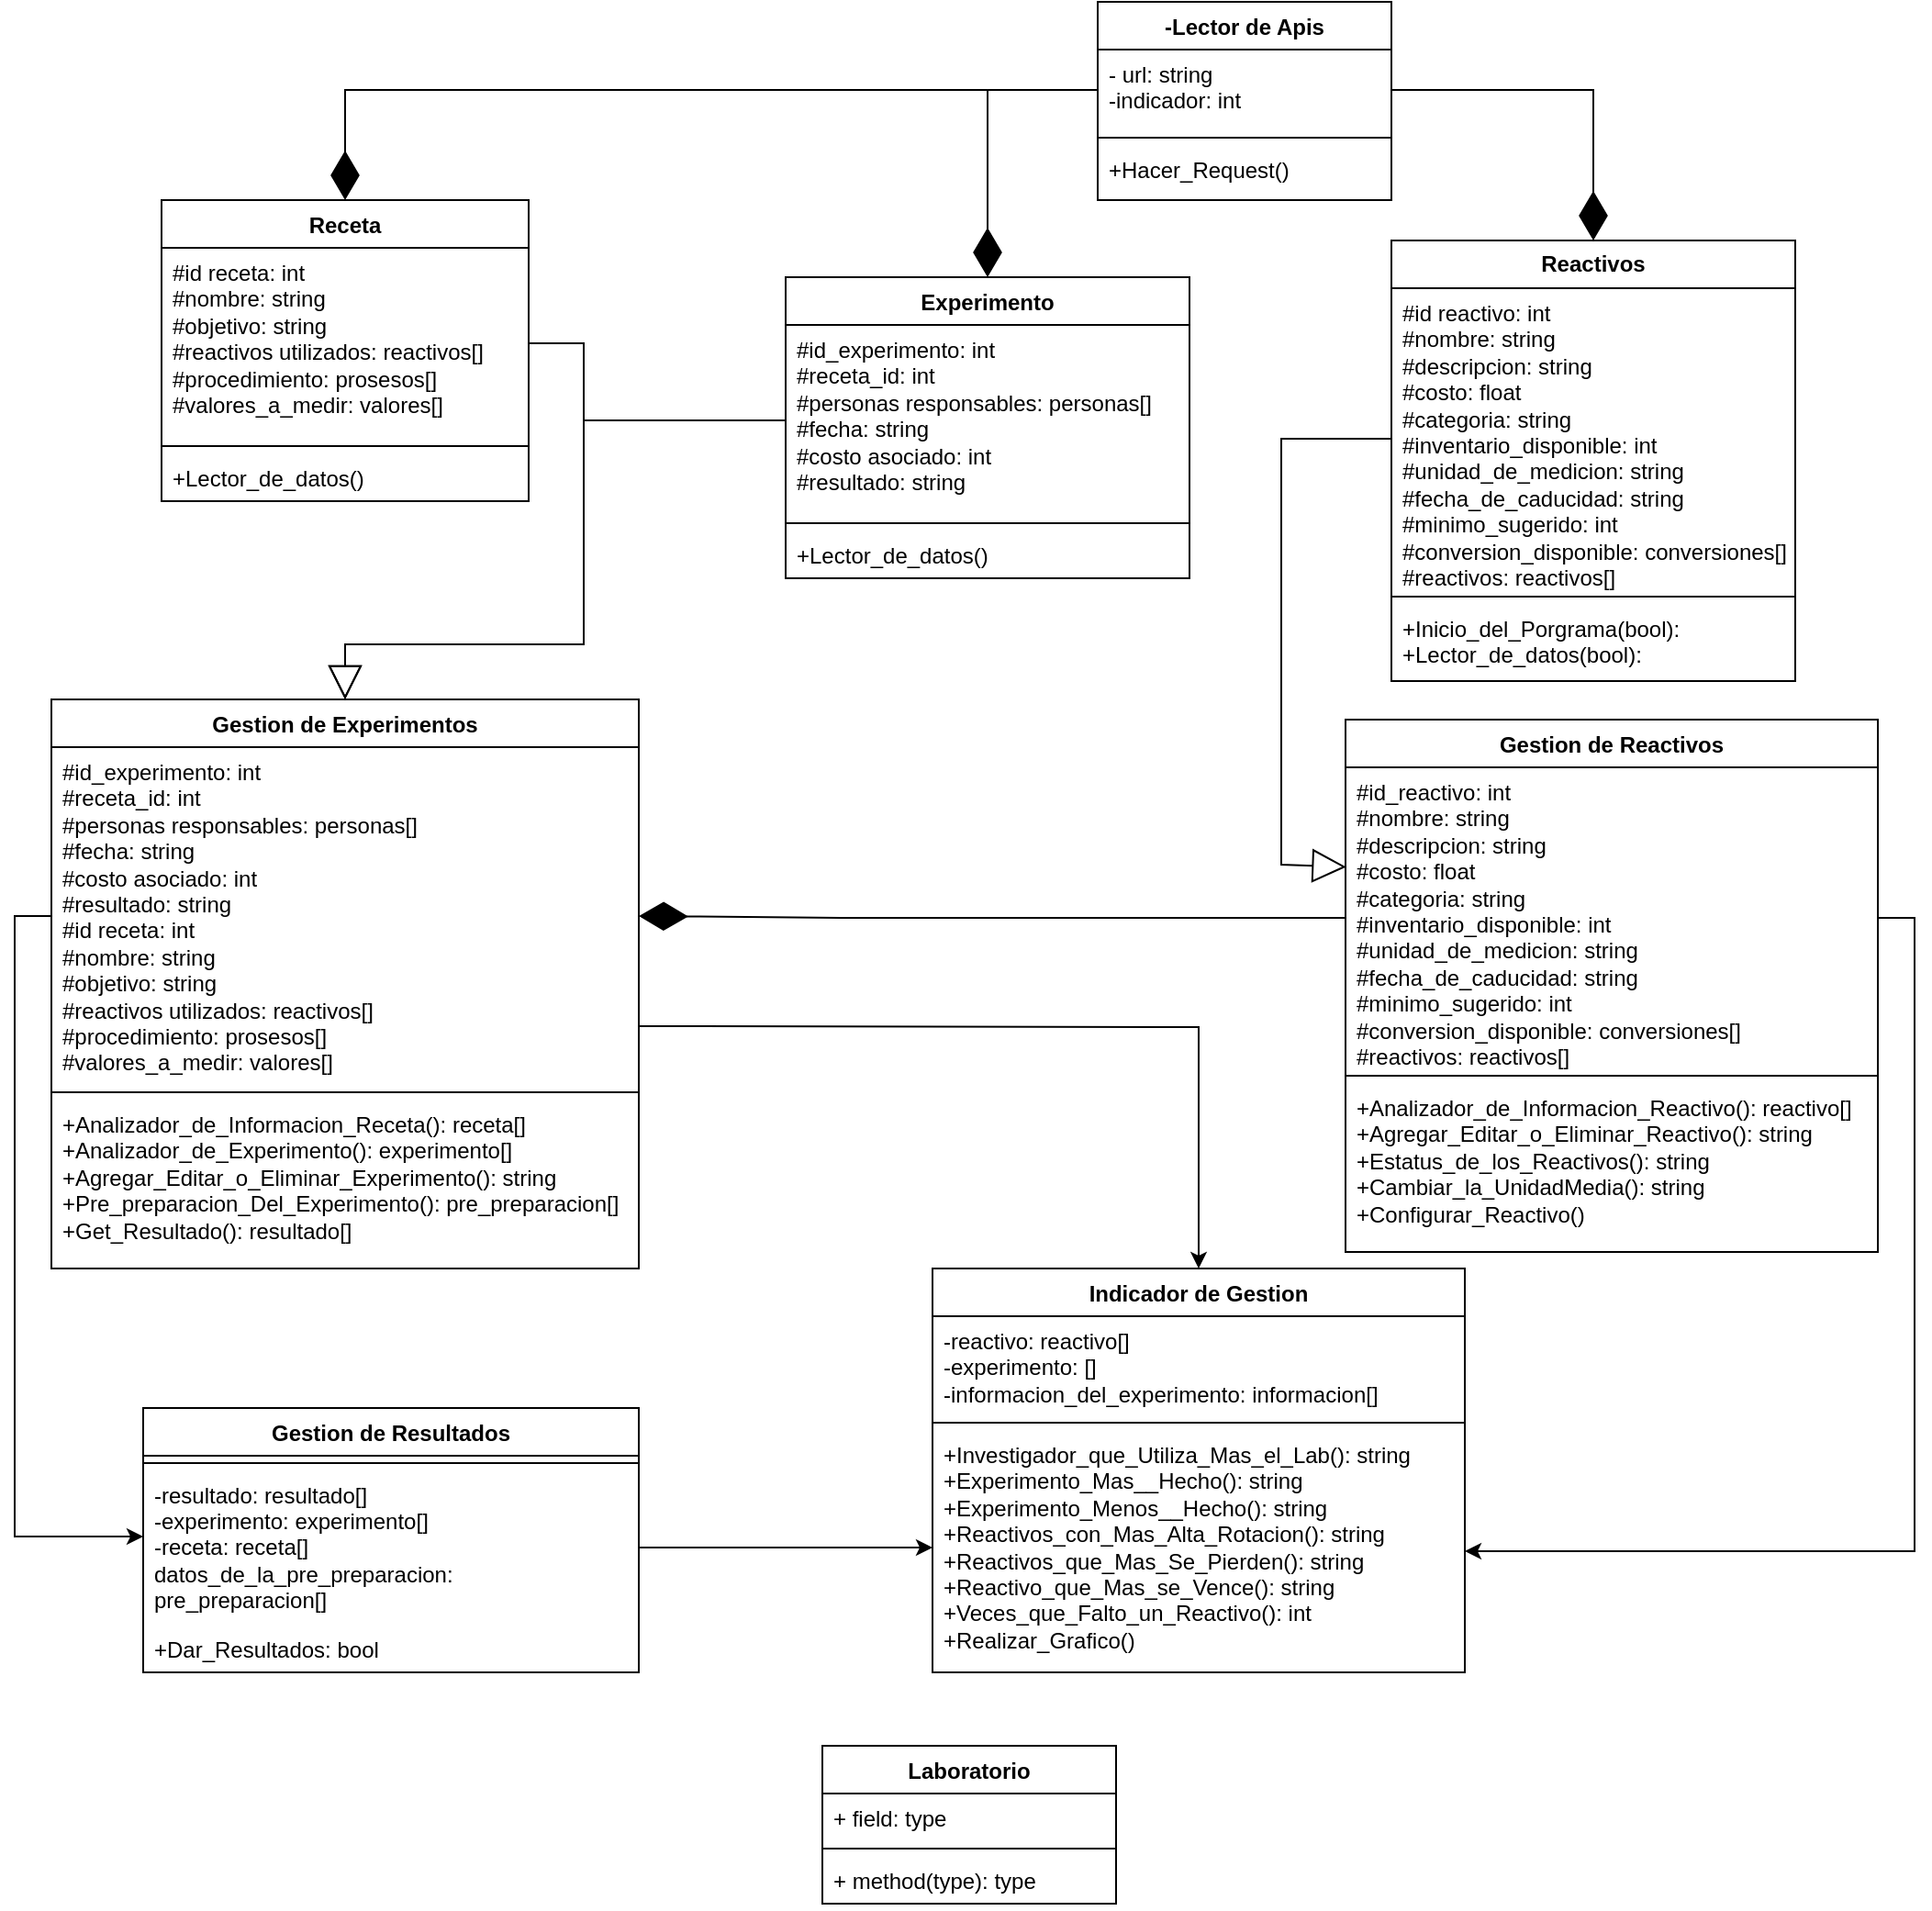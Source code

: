 <mxfile version="26.1.0">
  <diagram id="C5RBs43oDa-KdzZeNtuy" name="Page-1">
    <mxGraphModel dx="1434" dy="1907" grid="1" gridSize="10" guides="1" tooltips="1" connect="1" arrows="1" fold="1" page="1" pageScale="1" pageWidth="827" pageHeight="1169" math="0" shadow="0">
      <root>
        <mxCell id="WIyWlLk6GJQsqaUBKTNV-0" />
        <mxCell id="WIyWlLk6GJQsqaUBKTNV-1" parent="WIyWlLk6GJQsqaUBKTNV-0" />
        <mxCell id="yadymEA7RUQ70bokF_j9-36" value="-Lector de Apis" style="swimlane;fontStyle=1;align=center;verticalAlign=top;childLayout=stackLayout;horizontal=1;startSize=26;horizontalStack=0;resizeParent=1;resizeParentMax=0;resizeLast=0;collapsible=1;marginBottom=0;whiteSpace=wrap;html=1;" parent="WIyWlLk6GJQsqaUBKTNV-1" vertex="1">
          <mxGeometry x="900" y="-1120" width="160" height="108" as="geometry" />
        </mxCell>
        <mxCell id="yadymEA7RUQ70bokF_j9-41" value="- url: string&lt;div&gt;-indicador: int&lt;/div&gt;" style="text;strokeColor=none;fillColor=none;align=left;verticalAlign=top;spacingLeft=4;spacingRight=4;overflow=hidden;rotatable=0;points=[[0,0.5],[1,0.5]];portConstraint=eastwest;whiteSpace=wrap;html=1;" parent="yadymEA7RUQ70bokF_j9-36" vertex="1">
          <mxGeometry y="26" width="160" height="44" as="geometry" />
        </mxCell>
        <mxCell id="yadymEA7RUQ70bokF_j9-38" value="" style="line;strokeWidth=1;fillColor=none;align=left;verticalAlign=middle;spacingTop=-1;spacingLeft=3;spacingRight=3;rotatable=0;labelPosition=right;points=[];portConstraint=eastwest;strokeColor=inherit;" parent="yadymEA7RUQ70bokF_j9-36" vertex="1">
          <mxGeometry y="70" width="160" height="8" as="geometry" />
        </mxCell>
        <mxCell id="yadymEA7RUQ70bokF_j9-39" value="+Hacer_Request()" style="text;strokeColor=none;fillColor=none;align=left;verticalAlign=top;spacingLeft=4;spacingRight=4;overflow=hidden;rotatable=0;points=[[0,0.5],[1,0.5]];portConstraint=eastwest;whiteSpace=wrap;html=1;" parent="yadymEA7RUQ70bokF_j9-36" vertex="1">
          <mxGeometry y="78" width="160" height="30" as="geometry" />
        </mxCell>
        <mxCell id="yadymEA7RUQ70bokF_j9-47" value="Gestion de Reactivos" style="swimlane;fontStyle=1;align=center;verticalAlign=top;childLayout=stackLayout;horizontal=1;startSize=26;horizontalStack=0;resizeParent=1;resizeParentMax=0;resizeLast=0;collapsible=1;marginBottom=0;whiteSpace=wrap;html=1;" parent="WIyWlLk6GJQsqaUBKTNV-1" vertex="1">
          <mxGeometry x="1035" y="-729" width="290" height="290" as="geometry" />
        </mxCell>
        <mxCell id="os_pkaWNRZKT6Vy84ycI-0" value="&lt;div&gt;#id_reactivo: int&lt;/div&gt;&lt;div&gt;#nombre: string&lt;/div&gt;&lt;div&gt;#descripcion: string&lt;/div&gt;&lt;div&gt;#costo: float&lt;/div&gt;&lt;div&gt;#categoria: string&lt;/div&gt;&lt;div&gt;#inventario_disponible: int&lt;/div&gt;&lt;div&gt;#unidad_de_medicion: string&lt;/div&gt;&lt;div&gt;#fecha_de_caducidad: string&lt;/div&gt;&lt;div&gt;#minimo_sugerido: int&lt;/div&gt;&lt;div&gt;#conversion_disponible: conversiones[]&lt;/div&gt;&lt;div&gt;#reactivos: reactivos[]&lt;/div&gt;" style="text;strokeColor=none;fillColor=none;align=left;verticalAlign=top;spacingLeft=4;spacingRight=4;overflow=hidden;rotatable=0;points=[[0,0.5],[1,0.5]];portConstraint=eastwest;whiteSpace=wrap;html=1;" parent="yadymEA7RUQ70bokF_j9-47" vertex="1">
          <mxGeometry y="26" width="290" height="164" as="geometry" />
        </mxCell>
        <mxCell id="yadymEA7RUQ70bokF_j9-49" value="" style="line;strokeWidth=1;fillColor=none;align=left;verticalAlign=middle;spacingTop=-1;spacingLeft=3;spacingRight=3;rotatable=0;labelPosition=right;points=[];portConstraint=eastwest;strokeColor=inherit;" parent="yadymEA7RUQ70bokF_j9-47" vertex="1">
          <mxGeometry y="190" width="290" height="8" as="geometry" />
        </mxCell>
        <mxCell id="yadymEA7RUQ70bokF_j9-50" value="&lt;div&gt;+Analizador_de_Informacion_Reactivo(): reactivo[]&lt;/div&gt;+Agregar_Editar_o_Eliminar_Reactivo(): string&lt;div&gt;+Estatus_de_los_Reactivos(): string&lt;/div&gt;&lt;div&gt;&lt;span style=&quot;background-color: transparent; color: light-dark(rgb(0, 0, 0), rgb(255, 255, 255));&quot;&gt;+Cambiar_la_UnidadMedia(): string&lt;/span&gt;&lt;/div&gt;&lt;div&gt;&lt;span style=&quot;background-color: transparent; color: light-dark(rgb(0, 0, 0), rgb(255, 255, 255));&quot;&gt;+Configurar_Reactivo()&lt;/span&gt;&lt;/div&gt;" style="text;strokeColor=none;fillColor=none;align=left;verticalAlign=top;spacingLeft=4;spacingRight=4;overflow=hidden;rotatable=0;points=[[0,0.5],[1,0.5]];portConstraint=eastwest;whiteSpace=wrap;html=1;" parent="yadymEA7RUQ70bokF_j9-47" vertex="1">
          <mxGeometry y="198" width="290" height="92" as="geometry" />
        </mxCell>
        <mxCell id="yadymEA7RUQ70bokF_j9-51" value="Gestion de Experimentos" style="swimlane;fontStyle=1;align=center;verticalAlign=top;childLayout=stackLayout;horizontal=1;startSize=26;horizontalStack=0;resizeParent=1;resizeParentMax=0;resizeLast=0;collapsible=1;marginBottom=0;whiteSpace=wrap;html=1;" parent="WIyWlLk6GJQsqaUBKTNV-1" vertex="1">
          <mxGeometry x="330" y="-740" width="320" height="310" as="geometry" />
        </mxCell>
        <mxCell id="yyuxzGuzA3rOYkuHmAD6-1" value="#id_experimento: int&lt;div&gt;#receta_id: int&lt;/div&gt;&lt;div&gt;#personas responsables: personas[]&lt;/div&gt;&lt;div&gt;#fecha: string&lt;/div&gt;&lt;div&gt;#costo asociado: int&lt;/div&gt;&lt;div&gt;#resultado: string&lt;/div&gt;&lt;div&gt;#id receta: int&lt;div&gt;#nombre: string&lt;/div&gt;&lt;div&gt;#objetivo: string&lt;/div&gt;&lt;div&gt;#reactivos utilizados: reactivos[]&lt;/div&gt;&lt;div&gt;#procedimiento: prosesos[]&lt;/div&gt;&lt;div&gt;#valores_a_medir: valores[]&lt;/div&gt;&lt;/div&gt;" style="text;strokeColor=none;fillColor=none;align=left;verticalAlign=top;spacingLeft=4;spacingRight=4;overflow=hidden;rotatable=0;points=[[0,0.5],[1,0.5]];portConstraint=eastwest;whiteSpace=wrap;html=1;" parent="yadymEA7RUQ70bokF_j9-51" vertex="1">
          <mxGeometry y="26" width="320" height="184" as="geometry" />
        </mxCell>
        <mxCell id="yadymEA7RUQ70bokF_j9-53" value="" style="line;strokeWidth=1;fillColor=none;align=left;verticalAlign=middle;spacingTop=-1;spacingLeft=3;spacingRight=3;rotatable=0;labelPosition=right;points=[];portConstraint=eastwest;strokeColor=inherit;" parent="yadymEA7RUQ70bokF_j9-51" vertex="1">
          <mxGeometry y="210" width="320" height="8" as="geometry" />
        </mxCell>
        <mxCell id="os_pkaWNRZKT6Vy84ycI-11" value="+Analizador_de_Informacion_Receta(): receta[]&lt;div&gt;+Analizador_de_Experimento(): experimento[]&lt;/div&gt;&lt;div&gt;+Agregar_Editar_o_Eliminar_Experimento(): string&lt;/div&gt;&lt;div&gt;+Pre_preparacion_Del_Experimento(): pre_preparacion[]&lt;/div&gt;&lt;div&gt;+Get_Resultado(): resultado[]&lt;/div&gt;" style="text;strokeColor=none;fillColor=none;align=left;verticalAlign=top;spacingLeft=4;spacingRight=4;overflow=hidden;rotatable=0;points=[[0,0.5],[1,0.5]];portConstraint=eastwest;whiteSpace=wrap;html=1;" parent="yadymEA7RUQ70bokF_j9-51" vertex="1">
          <mxGeometry y="218" width="320" height="92" as="geometry" />
        </mxCell>
        <mxCell id="yadymEA7RUQ70bokF_j9-55" value="Gestion de Resultados" style="swimlane;fontStyle=1;align=center;verticalAlign=top;childLayout=stackLayout;horizontal=1;startSize=26;horizontalStack=0;resizeParent=1;resizeParentMax=0;resizeLast=0;collapsible=1;marginBottom=0;whiteSpace=wrap;html=1;" parent="WIyWlLk6GJQsqaUBKTNV-1" vertex="1">
          <mxGeometry x="380" y="-354" width="270" height="144" as="geometry" />
        </mxCell>
        <mxCell id="yadymEA7RUQ70bokF_j9-57" value="" style="line;strokeWidth=1;fillColor=none;align=left;verticalAlign=middle;spacingTop=-1;spacingLeft=3;spacingRight=3;rotatable=0;labelPosition=right;points=[];portConstraint=eastwest;strokeColor=inherit;" parent="yadymEA7RUQ70bokF_j9-55" vertex="1">
          <mxGeometry y="26" width="270" height="8" as="geometry" />
        </mxCell>
        <mxCell id="aQ2S5EROAXTRbDWwuNqQ-2" value="-resultado: resultado[]&lt;div&gt;-experimento: experimento[]&lt;/div&gt;&lt;div&gt;-receta: receta[]&lt;/div&gt;&lt;div&gt;datos_de_la_pre_preparacion: pre_preparacion[]&lt;/div&gt;" style="text;strokeColor=none;fillColor=none;align=left;verticalAlign=middle;spacingLeft=4;spacingRight=4;overflow=hidden;points=[[0,0.5],[1,0.5]];portConstraint=eastwest;rotatable=0;whiteSpace=wrap;html=1;" parent="yadymEA7RUQ70bokF_j9-55" vertex="1">
          <mxGeometry y="34" width="270" height="84" as="geometry" />
        </mxCell>
        <mxCell id="yadymEA7RUQ70bokF_j9-58" value="+Dar_Resultados: bool" style="text;strokeColor=none;fillColor=none;align=left;verticalAlign=top;spacingLeft=4;spacingRight=4;overflow=hidden;rotatable=0;points=[[0,0.5],[1,0.5]];portConstraint=eastwest;whiteSpace=wrap;html=1;" parent="yadymEA7RUQ70bokF_j9-55" vertex="1">
          <mxGeometry y="118" width="270" height="26" as="geometry" />
        </mxCell>
        <mxCell id="yadymEA7RUQ70bokF_j9-59" value="Indicador de Gestion" style="swimlane;fontStyle=1;align=center;verticalAlign=top;childLayout=stackLayout;horizontal=1;startSize=26;horizontalStack=0;resizeParent=1;resizeParentMax=0;resizeLast=0;collapsible=1;marginBottom=0;whiteSpace=wrap;html=1;" parent="WIyWlLk6GJQsqaUBKTNV-1" vertex="1">
          <mxGeometry x="810" y="-430" width="290" height="220" as="geometry" />
        </mxCell>
        <mxCell id="yadymEA7RUQ70bokF_j9-60" value="-reactivo: reactivo[]&lt;div&gt;-experimento: []&lt;/div&gt;&lt;div&gt;-informacion_del_experimento: informacion[]&lt;/div&gt;" style="text;strokeColor=none;fillColor=none;align=left;verticalAlign=top;spacingLeft=4;spacingRight=4;overflow=hidden;rotatable=0;points=[[0,0.5],[1,0.5]];portConstraint=eastwest;whiteSpace=wrap;html=1;" parent="yadymEA7RUQ70bokF_j9-59" vertex="1">
          <mxGeometry y="26" width="290" height="54" as="geometry" />
        </mxCell>
        <mxCell id="yadymEA7RUQ70bokF_j9-61" value="" style="line;strokeWidth=1;fillColor=none;align=left;verticalAlign=middle;spacingTop=-1;spacingLeft=3;spacingRight=3;rotatable=0;labelPosition=right;points=[];portConstraint=eastwest;strokeColor=inherit;" parent="yadymEA7RUQ70bokF_j9-59" vertex="1">
          <mxGeometry y="80" width="290" height="8" as="geometry" />
        </mxCell>
        <mxCell id="yadymEA7RUQ70bokF_j9-62" value="+Investigador_que_Utiliza_Mas_el_Lab(): string&lt;div&gt;+Experimento_Mas__Hecho(): string&lt;/div&gt;&lt;div&gt;&lt;div&gt;+Experimento_Menos__Hecho(): string&lt;/div&gt;&lt;div&gt;+Reactivos_con_Mas_Alta_Rotacion(): string&lt;/div&gt;&lt;div&gt;+Reactivos_que_Mas_Se_Pierden(): string&lt;/div&gt;&lt;div&gt;+Reactivo_que_Mas_se_Vence(): string&lt;/div&gt;&lt;div&gt;+Veces_que_Falto_un_Reactivo(): int&lt;/div&gt;&lt;div&gt;+Realizar_Grafico()&lt;/div&gt;&lt;div&gt;&lt;br&gt;&lt;/div&gt;&lt;/div&gt;" style="text;strokeColor=none;fillColor=none;align=left;verticalAlign=top;spacingLeft=4;spacingRight=4;overflow=hidden;rotatable=0;points=[[0,0.5],[1,0.5]];portConstraint=eastwest;whiteSpace=wrap;html=1;" parent="yadymEA7RUQ70bokF_j9-59" vertex="1">
          <mxGeometry y="88" width="290" height="132" as="geometry" />
        </mxCell>
        <mxCell id="yadymEA7RUQ70bokF_j9-76" value="&lt;b&gt;Reactivos&lt;/b&gt;" style="swimlane;fontStyle=0;childLayout=stackLayout;horizontal=1;startSize=26;fillColor=none;horizontalStack=0;resizeParent=1;resizeParentMax=0;resizeLast=0;collapsible=1;marginBottom=0;whiteSpace=wrap;html=1;shadow=0;" parent="WIyWlLk6GJQsqaUBKTNV-1" vertex="1">
          <mxGeometry x="1060" y="-990" width="220" height="240" as="geometry" />
        </mxCell>
        <mxCell id="yadymEA7RUQ70bokF_j9-48" value="&lt;div&gt;#id reactivo: int&lt;/div&gt;&lt;div&gt;#nombre: string&lt;/div&gt;&lt;div&gt;#descripcion: string&lt;/div&gt;&lt;div&gt;#costo: float&lt;/div&gt;&lt;div&gt;#categoria: string&lt;/div&gt;&lt;div&gt;#inventario_disponible: int&lt;/div&gt;&lt;div&gt;#unidad_de_medicion: string&lt;/div&gt;&lt;div&gt;#fecha_de_caducidad: string&lt;/div&gt;&lt;div&gt;#minimo_sugerido: int&lt;/div&gt;&lt;div&gt;#conversion_disponible: conversiones[]&lt;/div&gt;&lt;div&gt;#reactivos: reactivos[]&lt;/div&gt;" style="text;strokeColor=none;fillColor=none;align=left;verticalAlign=top;spacingLeft=4;spacingRight=4;overflow=hidden;rotatable=0;points=[[0,0.5],[1,0.5]];portConstraint=eastwest;whiteSpace=wrap;html=1;" parent="yadymEA7RUQ70bokF_j9-76" vertex="1">
          <mxGeometry y="26" width="220" height="164" as="geometry" />
        </mxCell>
        <mxCell id="t76l17fFvI520k2RQgG0-10" value="" style="line;strokeWidth=1;fillColor=none;align=left;verticalAlign=middle;spacingTop=-1;spacingLeft=3;spacingRight=3;rotatable=0;labelPosition=right;points=[];portConstraint=eastwest;strokeColor=inherit;" parent="yadymEA7RUQ70bokF_j9-76" vertex="1">
          <mxGeometry y="190" width="220" height="8" as="geometry" />
        </mxCell>
        <mxCell id="t76l17fFvI520k2RQgG0-11" value="&lt;div&gt;+Inicio_del_Porgrama(bool):&lt;/div&gt;+Lector_de_datos(bool):" style="text;strokeColor=none;fillColor=none;align=left;verticalAlign=top;spacingLeft=4;spacingRight=4;overflow=hidden;rotatable=0;points=[[0,0.5],[1,0.5]];portConstraint=eastwest;whiteSpace=wrap;html=1;" parent="yadymEA7RUQ70bokF_j9-76" vertex="1">
          <mxGeometry y="198" width="220" height="42" as="geometry" />
        </mxCell>
        <mxCell id="yyuxzGuzA3rOYkuHmAD6-4" value="" style="endArrow=block;endSize=16;endFill=0;html=1;rounded=0;exitX=1;exitY=0.5;exitDx=0;exitDy=0;entryX=0.5;entryY=0;entryDx=0;entryDy=0;" parent="WIyWlLk6GJQsqaUBKTNV-1" source="yadymEA7RUQ70bokF_j9-83" target="yadymEA7RUQ70bokF_j9-51" edge="1">
          <mxGeometry width="160" relative="1" as="geometry">
            <mxPoint x="250" y="-830" as="sourcePoint" />
            <mxPoint x="410" y="-830" as="targetPoint" />
            <Array as="points">
              <mxPoint x="620" y="-934" />
              <mxPoint x="620" y="-770" />
              <mxPoint x="490" y="-770" />
            </Array>
          </mxGeometry>
        </mxCell>
        <mxCell id="yyuxzGuzA3rOYkuHmAD6-5" value="" style="endArrow=block;endSize=16;endFill=0;html=1;rounded=0;exitX=0;exitY=0.5;exitDx=0;exitDy=0;entryX=0.5;entryY=0;entryDx=0;entryDy=0;" parent="WIyWlLk6GJQsqaUBKTNV-1" source="yadymEA7RUQ70bokF_j9-85" target="yadymEA7RUQ70bokF_j9-51" edge="1">
          <mxGeometry width="160" relative="1" as="geometry">
            <mxPoint x="610" y="-930" as="sourcePoint" />
            <mxPoint x="590" y="-810" as="targetPoint" />
            <Array as="points">
              <mxPoint x="620" y="-892" />
              <mxPoint x="620" y="-770" />
              <mxPoint x="490" y="-770" />
            </Array>
          </mxGeometry>
        </mxCell>
        <mxCell id="t76l17fFvI520k2RQgG0-0" value="Receta" style="swimlane;fontStyle=1;align=center;verticalAlign=top;childLayout=stackLayout;horizontal=1;startSize=26;horizontalStack=0;resizeParent=1;resizeParentMax=0;resizeLast=0;collapsible=1;marginBottom=0;whiteSpace=wrap;html=1;" parent="WIyWlLk6GJQsqaUBKTNV-1" vertex="1">
          <mxGeometry x="390" y="-1012" width="200" height="164" as="geometry" />
        </mxCell>
        <mxCell id="yadymEA7RUQ70bokF_j9-83" value="#id receta: int&lt;div&gt;#nombre: string&lt;/div&gt;&lt;div&gt;#objetivo: string&lt;/div&gt;&lt;div&gt;#reactivos utilizados: reactivos[]&lt;/div&gt;&lt;div&gt;#procedimiento: prosesos[]&lt;/div&gt;&lt;div&gt;#valores_a_medir: valores[]&lt;/div&gt;" style="text;strokeColor=none;fillColor=none;align=left;verticalAlign=top;spacingLeft=4;spacingRight=4;overflow=hidden;rotatable=0;points=[[0,0.5],[1,0.5]];portConstraint=eastwest;whiteSpace=wrap;html=1;" parent="t76l17fFvI520k2RQgG0-0" vertex="1">
          <mxGeometry y="26" width="200" height="104" as="geometry" />
        </mxCell>
        <mxCell id="t76l17fFvI520k2RQgG0-2" value="" style="line;strokeWidth=1;fillColor=none;align=left;verticalAlign=middle;spacingTop=-1;spacingLeft=3;spacingRight=3;rotatable=0;labelPosition=right;points=[];portConstraint=eastwest;strokeColor=inherit;" parent="t76l17fFvI520k2RQgG0-0" vertex="1">
          <mxGeometry y="130" width="200" height="8" as="geometry" />
        </mxCell>
        <mxCell id="t76l17fFvI520k2RQgG0-3" value="+Lector_de_datos()" style="text;strokeColor=none;fillColor=none;align=left;verticalAlign=top;spacingLeft=4;spacingRight=4;overflow=hidden;rotatable=0;points=[[0,0.5],[1,0.5]];portConstraint=eastwest;whiteSpace=wrap;html=1;" parent="t76l17fFvI520k2RQgG0-0" vertex="1">
          <mxGeometry y="138" width="200" height="26" as="geometry" />
        </mxCell>
        <mxCell id="t76l17fFvI520k2RQgG0-4" value="Experimento" style="swimlane;fontStyle=1;align=center;verticalAlign=top;childLayout=stackLayout;horizontal=1;startSize=26;horizontalStack=0;resizeParent=1;resizeParentMax=0;resizeLast=0;collapsible=1;marginBottom=0;whiteSpace=wrap;html=1;" parent="WIyWlLk6GJQsqaUBKTNV-1" vertex="1">
          <mxGeometry x="730" y="-970" width="220" height="164" as="geometry" />
        </mxCell>
        <mxCell id="yadymEA7RUQ70bokF_j9-85" value="#id_experimento: int&lt;div&gt;#receta_id: int&lt;/div&gt;&lt;div&gt;#personas responsables: personas[]&lt;/div&gt;&lt;div&gt;#fecha: string&lt;/div&gt;&lt;div&gt;#costo asociado: int&lt;/div&gt;&lt;div&gt;#resultado: string&lt;/div&gt;" style="text;strokeColor=none;fillColor=none;align=left;verticalAlign=top;spacingLeft=4;spacingRight=4;overflow=hidden;rotatable=0;points=[[0,0.5],[1,0.5]];portConstraint=eastwest;whiteSpace=wrap;html=1;" parent="t76l17fFvI520k2RQgG0-4" vertex="1">
          <mxGeometry y="26" width="220" height="104" as="geometry" />
        </mxCell>
        <mxCell id="t76l17fFvI520k2RQgG0-6" value="" style="line;strokeWidth=1;fillColor=none;align=left;verticalAlign=middle;spacingTop=-1;spacingLeft=3;spacingRight=3;rotatable=0;labelPosition=right;points=[];portConstraint=eastwest;strokeColor=inherit;" parent="t76l17fFvI520k2RQgG0-4" vertex="1">
          <mxGeometry y="130" width="220" height="8" as="geometry" />
        </mxCell>
        <mxCell id="t76l17fFvI520k2RQgG0-7" value="+Lector_de_datos()" style="text;strokeColor=none;fillColor=none;align=left;verticalAlign=top;spacingLeft=4;spacingRight=4;overflow=hidden;rotatable=0;points=[[0,0.5],[1,0.5]];portConstraint=eastwest;whiteSpace=wrap;html=1;" parent="t76l17fFvI520k2RQgG0-4" vertex="1">
          <mxGeometry y="138" width="220" height="26" as="geometry" />
        </mxCell>
        <mxCell id="t76l17fFvI520k2RQgG0-15" style="edgeStyle=orthogonalEdgeStyle;rounded=0;orthogonalLoop=1;jettySize=auto;html=1;exitX=1;exitY=0.5;exitDx=0;exitDy=0;entryX=0;entryY=0.485;entryDx=0;entryDy=0;entryPerimeter=0;" parent="WIyWlLk6GJQsqaUBKTNV-1" source="aQ2S5EROAXTRbDWwuNqQ-2" target="yadymEA7RUQ70bokF_j9-62" edge="1">
          <mxGeometry relative="1" as="geometry">
            <mxPoint x="840" y="-280" as="targetPoint" />
            <Array as="points" />
          </mxGeometry>
        </mxCell>
        <mxCell id="t76l17fFvI520k2RQgG0-16" style="edgeStyle=orthogonalEdgeStyle;rounded=0;orthogonalLoop=1;jettySize=auto;html=1;exitX=1;exitY=0.5;exitDx=0;exitDy=0;entryX=1;entryY=0.5;entryDx=0;entryDy=0;" parent="WIyWlLk6GJQsqaUBKTNV-1" source="os_pkaWNRZKT6Vy84ycI-0" target="yadymEA7RUQ70bokF_j9-62" edge="1">
          <mxGeometry relative="1" as="geometry">
            <mxPoint x="880" y="-460" as="targetPoint" />
          </mxGeometry>
        </mxCell>
        <mxCell id="t76l17fFvI520k2RQgG0-18" value="" style="endArrow=block;endSize=16;endFill=0;html=1;rounded=0;exitX=0;exitY=0.5;exitDx=0;exitDy=0;entryX=0.001;entryY=0.331;entryDx=0;entryDy=0;entryPerimeter=0;" parent="WIyWlLk6GJQsqaUBKTNV-1" source="yadymEA7RUQ70bokF_j9-48" target="os_pkaWNRZKT6Vy84ycI-0" edge="1">
          <mxGeometry width="160" relative="1" as="geometry">
            <mxPoint x="1450" y="-960" as="sourcePoint" />
            <mxPoint x="1610" y="-960" as="targetPoint" />
            <Array as="points">
              <mxPoint x="1000" y="-882" />
              <mxPoint x="1000" y="-650" />
            </Array>
          </mxGeometry>
        </mxCell>
        <mxCell id="slcs6eY3vTVtAFyWJ08a-0" value="" style="endArrow=diamondThin;endFill=1;endSize=24;html=1;rounded=0;exitX=0;exitY=0.5;exitDx=0;exitDy=0;entryX=0.5;entryY=0;entryDx=0;entryDy=0;" parent="WIyWlLk6GJQsqaUBKTNV-1" source="yadymEA7RUQ70bokF_j9-41" target="t76l17fFvI520k2RQgG0-0" edge="1">
          <mxGeometry width="160" relative="1" as="geometry">
            <mxPoint x="800" y="-1070" as="sourcePoint" />
            <mxPoint x="960" y="-1070" as="targetPoint" />
            <Array as="points">
              <mxPoint x="490" y="-1072" />
            </Array>
          </mxGeometry>
        </mxCell>
        <mxCell id="slcs6eY3vTVtAFyWJ08a-1" value="" style="endArrow=diamondThin;endFill=1;endSize=24;html=1;rounded=0;exitX=0;exitY=0.5;exitDx=0;exitDy=0;entryX=0.5;entryY=0;entryDx=0;entryDy=0;" parent="WIyWlLk6GJQsqaUBKTNV-1" source="yadymEA7RUQ70bokF_j9-41" target="t76l17fFvI520k2RQgG0-4" edge="1">
          <mxGeometry width="160" relative="1" as="geometry">
            <mxPoint x="700" y="-1000" as="sourcePoint" />
            <mxPoint x="860" y="-1000" as="targetPoint" />
            <Array as="points">
              <mxPoint x="840" y="-1072" />
            </Array>
          </mxGeometry>
        </mxCell>
        <mxCell id="slcs6eY3vTVtAFyWJ08a-2" value="" style="endArrow=diamondThin;endFill=1;endSize=24;html=1;rounded=0;exitX=1;exitY=0.5;exitDx=0;exitDy=0;entryX=0.5;entryY=0;entryDx=0;entryDy=0;" parent="WIyWlLk6GJQsqaUBKTNV-1" source="yadymEA7RUQ70bokF_j9-41" target="yadymEA7RUQ70bokF_j9-76" edge="1">
          <mxGeometry width="160" relative="1" as="geometry">
            <mxPoint x="1140" y="-1060" as="sourcePoint" />
            <mxPoint x="1300" y="-1060" as="targetPoint" />
            <Array as="points">
              <mxPoint x="1170" y="-1072" />
            </Array>
          </mxGeometry>
        </mxCell>
        <mxCell id="slcs6eY3vTVtAFyWJ08a-8" style="edgeStyle=orthogonalEdgeStyle;rounded=0;orthogonalLoop=1;jettySize=auto;html=1;exitX=0;exitY=0.5;exitDx=0;exitDy=0;" parent="WIyWlLk6GJQsqaUBKTNV-1" source="yyuxzGuzA3rOYkuHmAD6-1" target="aQ2S5EROAXTRbDWwuNqQ-2" edge="1">
          <mxGeometry relative="1" as="geometry">
            <mxPoint x="330" y="-562" as="sourcePoint" />
            <Array as="points">
              <mxPoint x="310" y="-622" />
              <mxPoint x="310" y="-284" />
            </Array>
          </mxGeometry>
        </mxCell>
        <mxCell id="slcs6eY3vTVtAFyWJ08a-11" style="edgeStyle=orthogonalEdgeStyle;rounded=0;orthogonalLoop=1;jettySize=auto;html=1;entryX=0.5;entryY=0;entryDx=0;entryDy=0;" parent="WIyWlLk6GJQsqaUBKTNV-1" target="yadymEA7RUQ70bokF_j9-59" edge="1">
          <mxGeometry relative="1" as="geometry">
            <mxPoint x="650" y="-562" as="sourcePoint" />
          </mxGeometry>
        </mxCell>
        <mxCell id="slcs6eY3vTVtAFyWJ08a-12" value="Laboratorio" style="swimlane;fontStyle=1;align=center;verticalAlign=top;childLayout=stackLayout;horizontal=1;startSize=26;horizontalStack=0;resizeParent=1;resizeParentMax=0;resizeLast=0;collapsible=1;marginBottom=0;whiteSpace=wrap;html=1;" parent="WIyWlLk6GJQsqaUBKTNV-1" vertex="1">
          <mxGeometry x="750" y="-170" width="160" height="86" as="geometry" />
        </mxCell>
        <mxCell id="slcs6eY3vTVtAFyWJ08a-13" value="+ field: type" style="text;strokeColor=none;fillColor=none;align=left;verticalAlign=top;spacingLeft=4;spacingRight=4;overflow=hidden;rotatable=0;points=[[0,0.5],[1,0.5]];portConstraint=eastwest;whiteSpace=wrap;html=1;" parent="slcs6eY3vTVtAFyWJ08a-12" vertex="1">
          <mxGeometry y="26" width="160" height="26" as="geometry" />
        </mxCell>
        <mxCell id="slcs6eY3vTVtAFyWJ08a-14" value="" style="line;strokeWidth=1;fillColor=none;align=left;verticalAlign=middle;spacingTop=-1;spacingLeft=3;spacingRight=3;rotatable=0;labelPosition=right;points=[];portConstraint=eastwest;strokeColor=inherit;" parent="slcs6eY3vTVtAFyWJ08a-12" vertex="1">
          <mxGeometry y="52" width="160" height="8" as="geometry" />
        </mxCell>
        <mxCell id="slcs6eY3vTVtAFyWJ08a-15" value="+ method(type): type" style="text;strokeColor=none;fillColor=none;align=left;verticalAlign=top;spacingLeft=4;spacingRight=4;overflow=hidden;rotatable=0;points=[[0,0.5],[1,0.5]];portConstraint=eastwest;whiteSpace=wrap;html=1;" parent="slcs6eY3vTVtAFyWJ08a-12" vertex="1">
          <mxGeometry y="60" width="160" height="26" as="geometry" />
        </mxCell>
        <mxCell id="LU0Vcx3iYuOPcYGcIiNK-2" value="" style="endArrow=diamondThin;endFill=1;endSize=24;html=1;rounded=0;exitX=0;exitY=0.5;exitDx=0;exitDy=0;entryX=1;entryY=0.5;entryDx=0;entryDy=0;" parent="WIyWlLk6GJQsqaUBKTNV-1" source="os_pkaWNRZKT6Vy84ycI-0" target="yyuxzGuzA3rOYkuHmAD6-1" edge="1">
          <mxGeometry width="160" relative="1" as="geometry">
            <mxPoint x="710" y="-650" as="sourcePoint" />
            <mxPoint x="870" y="-650" as="targetPoint" />
            <Array as="points">
              <mxPoint x="760" y="-621" />
            </Array>
          </mxGeometry>
        </mxCell>
      </root>
    </mxGraphModel>
  </diagram>
</mxfile>
